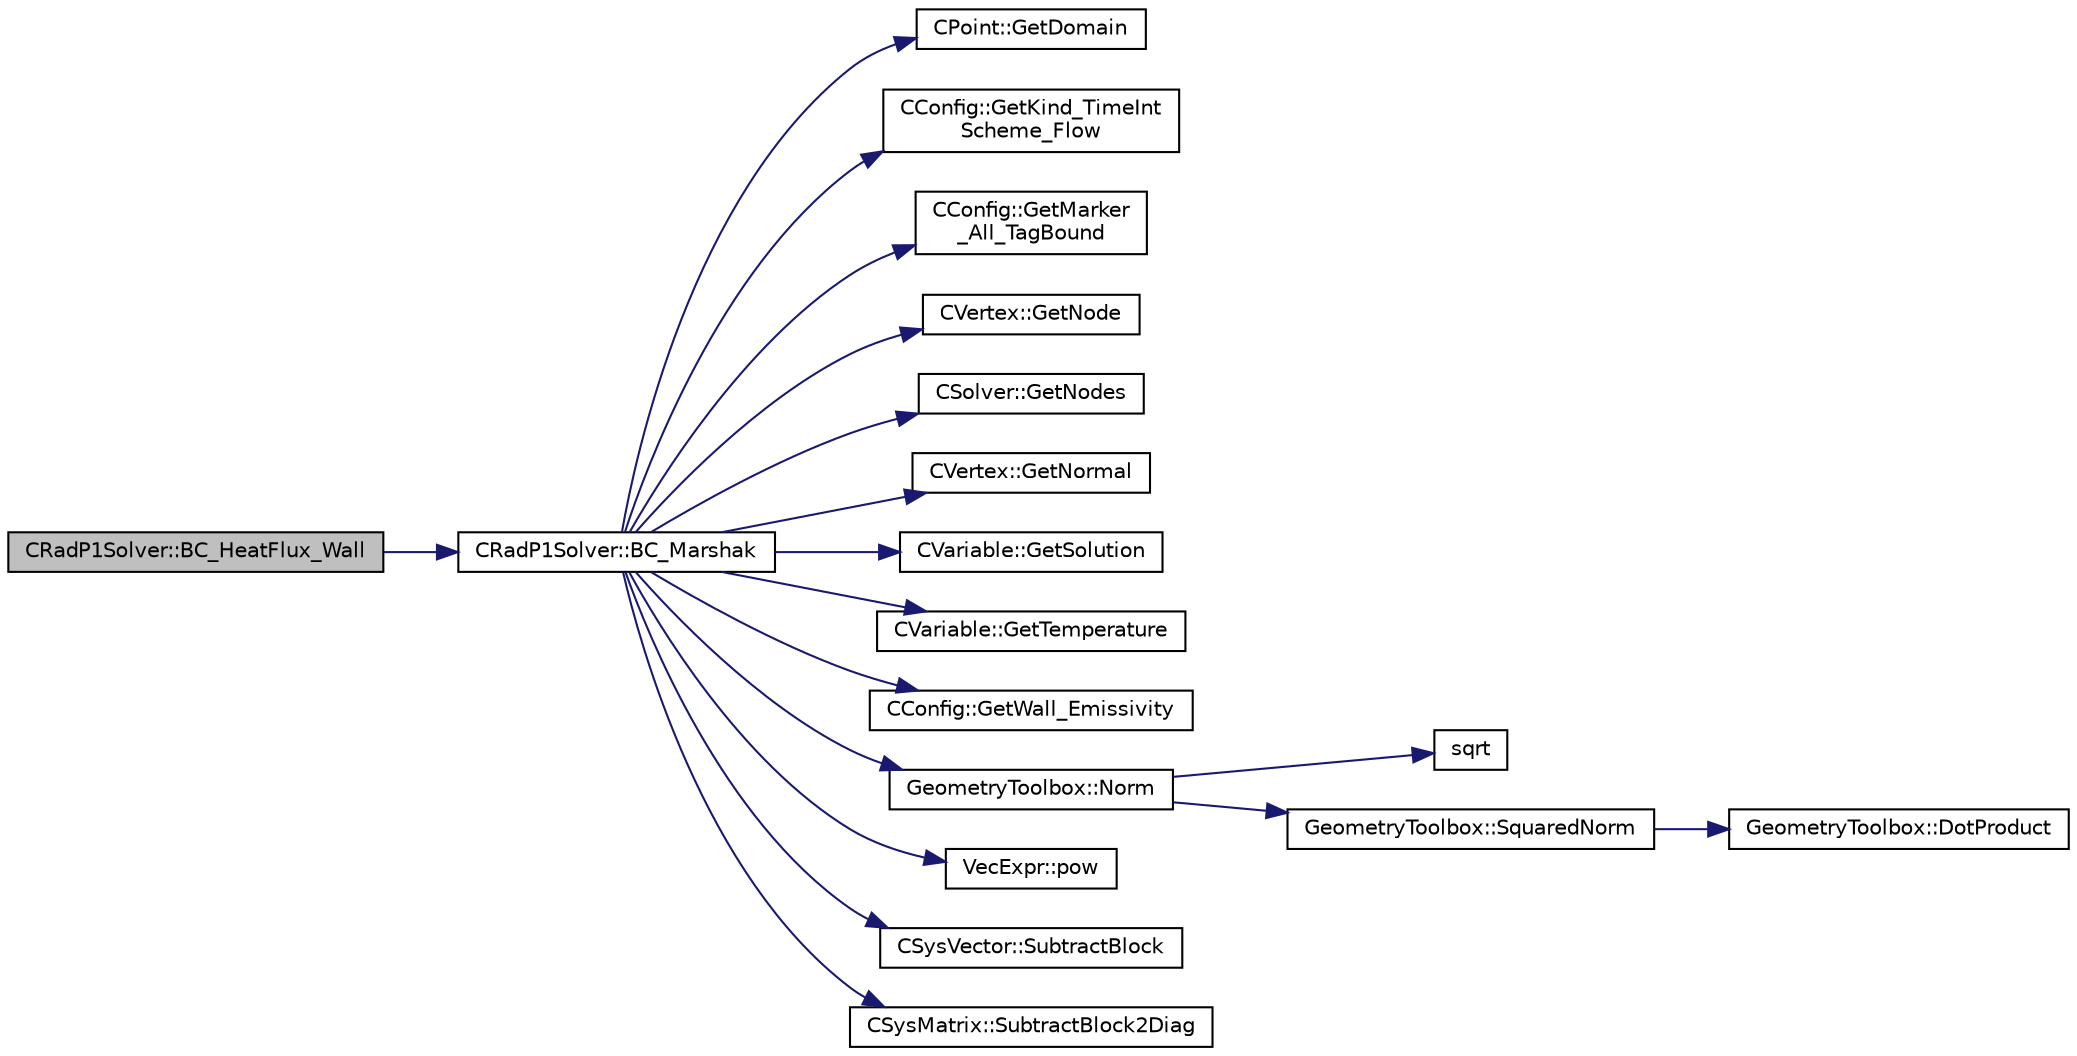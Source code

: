 digraph "CRadP1Solver::BC_HeatFlux_Wall"
{
 // LATEX_PDF_SIZE
  edge [fontname="Helvetica",fontsize="10",labelfontname="Helvetica",labelfontsize="10"];
  node [fontname="Helvetica",fontsize="10",shape=record];
  rankdir="LR";
  Node1 [label="CRadP1Solver::BC_HeatFlux_Wall",height=0.2,width=0.4,color="black", fillcolor="grey75", style="filled", fontcolor="black",tooltip="Impose the Marshak BC on Heatflux wall boundaries."];
  Node1 -> Node2 [color="midnightblue",fontsize="10",style="solid",fontname="Helvetica"];
  Node2 [label="CRadP1Solver::BC_Marshak",height=0.2,width=0.4,color="black", fillcolor="white", style="filled",URL="$classCRadP1Solver.html#abfe27f7a2dd3f371b52cfecd93acdc87",tooltip="Impose the Marshak boundary condition."];
  Node2 -> Node3 [color="midnightblue",fontsize="10",style="solid",fontname="Helvetica"];
  Node3 [label="CPoint::GetDomain",height=0.2,width=0.4,color="black", fillcolor="white", style="filled",URL="$classCPoint.html#aa58a27b602e47ddcad22ae74a5c6bc81",tooltip="For parallel computation, its indicates if a point must be computed or not."];
  Node2 -> Node4 [color="midnightblue",fontsize="10",style="solid",fontname="Helvetica"];
  Node4 [label="CConfig::GetKind_TimeInt\lScheme_Flow",height=0.2,width=0.4,color="black", fillcolor="white", style="filled",URL="$classCConfig.html#a568405f750ddcd4f702197e66b477ff9",tooltip="Get the kind of integration scheme (explicit or implicit) for the flow equations."];
  Node2 -> Node5 [color="midnightblue",fontsize="10",style="solid",fontname="Helvetica"];
  Node5 [label="CConfig::GetMarker\l_All_TagBound",height=0.2,width=0.4,color="black", fillcolor="white", style="filled",URL="$classCConfig.html#ab8c9c1f45950a29355be4ff357049440",tooltip="Get the index of the surface defined in the geometry file."];
  Node2 -> Node6 [color="midnightblue",fontsize="10",style="solid",fontname="Helvetica"];
  Node6 [label="CVertex::GetNode",height=0.2,width=0.4,color="black", fillcolor="white", style="filled",URL="$classCVertex.html#ad568da06e7191358d3a09a1bee71cdb5",tooltip="Get the node of the vertex."];
  Node2 -> Node7 [color="midnightblue",fontsize="10",style="solid",fontname="Helvetica"];
  Node7 [label="CSolver::GetNodes",height=0.2,width=0.4,color="black", fillcolor="white", style="filled",URL="$classCSolver.html#af3198e52a2ea377bb765647b5e697197",tooltip="Allow outside access to the nodes of the solver, containing conservatives, primitives,..."];
  Node2 -> Node8 [color="midnightblue",fontsize="10",style="solid",fontname="Helvetica"];
  Node8 [label="CVertex::GetNormal",height=0.2,width=0.4,color="black", fillcolor="white", style="filled",URL="$classCVertex.html#a57cacfe764770e6c0e54c278cb584f7c",tooltip="Copy the the normal vector of a face."];
  Node2 -> Node9 [color="midnightblue",fontsize="10",style="solid",fontname="Helvetica"];
  Node9 [label="CVariable::GetSolution",height=0.2,width=0.4,color="black", fillcolor="white", style="filled",URL="$classCVariable.html#a261483e39c23c1de7cb9aea7e917c121",tooltip="Get the solution."];
  Node2 -> Node10 [color="midnightblue",fontsize="10",style="solid",fontname="Helvetica"];
  Node10 [label="CVariable::GetTemperature",height=0.2,width=0.4,color="black", fillcolor="white", style="filled",URL="$classCVariable.html#a21a72a13ee2eb461b8c439c8eb4fce19",tooltip="A virtual member."];
  Node2 -> Node11 [color="midnightblue",fontsize="10",style="solid",fontname="Helvetica"];
  Node11 [label="CConfig::GetWall_Emissivity",height=0.2,width=0.4,color="black", fillcolor="white", style="filled",URL="$classCConfig.html#af892dbdc5a49a1116cce259a7aefb178",tooltip="Get the wall emissivity at a boundary."];
  Node2 -> Node12 [color="midnightblue",fontsize="10",style="solid",fontname="Helvetica"];
  Node12 [label="GeometryToolbox::Norm",height=0.2,width=0.4,color="black", fillcolor="white", style="filled",URL="$group__GeometryToolbox.html#gad8b24e50333c9a8378f7abf18222f36a",tooltip=" "];
  Node12 -> Node13 [color="midnightblue",fontsize="10",style="solid",fontname="Helvetica"];
  Node13 [label="sqrt",height=0.2,width=0.4,color="black", fillcolor="white", style="filled",URL="$group__SIMD.html#ga54a1925ab40fb4249ea255072520de35",tooltip=" "];
  Node12 -> Node14 [color="midnightblue",fontsize="10",style="solid",fontname="Helvetica"];
  Node14 [label="GeometryToolbox::SquaredNorm",height=0.2,width=0.4,color="black", fillcolor="white", style="filled",URL="$group__GeometryToolbox.html#ga98c9b9314cc6352c9bba49b8cfb4b056",tooltip=" "];
  Node14 -> Node15 [color="midnightblue",fontsize="10",style="solid",fontname="Helvetica"];
  Node15 [label="GeometryToolbox::DotProduct",height=0.2,width=0.4,color="black", fillcolor="white", style="filled",URL="$group__GeometryToolbox.html#ga7ec3e1e20fab73dbf0159fe38492cc89",tooltip=" "];
  Node2 -> Node16 [color="midnightblue",fontsize="10",style="solid",fontname="Helvetica"];
  Node16 [label="VecExpr::pow",height=0.2,width=0.4,color="black", fillcolor="white", style="filled",URL="$group__VecExpr.html#ga7fb255e1f2a1773d3cc6ff7bee1aadd2",tooltip=" "];
  Node2 -> Node17 [color="midnightblue",fontsize="10",style="solid",fontname="Helvetica"];
  Node17 [label="CSysVector::SubtractBlock",height=0.2,width=0.4,color="black", fillcolor="white", style="filled",URL="$classCSysVector.html#a71ea6ec1ebdb77535b976bb40e7659a6",tooltip="Subtract \"block\" from the vector, see AddBlock."];
  Node2 -> Node18 [color="midnightblue",fontsize="10",style="solid",fontname="Helvetica"];
  Node18 [label="CSysMatrix::SubtractBlock2Diag",height=0.2,width=0.4,color="black", fillcolor="white", style="filled",URL="$classCSysMatrix.html#a423b77066cf386dd6e4b95a656e4aadb",tooltip="Short-hand to AddBlock2Diag with alpha = -1, i.e. subtracts from the current diagonal."];
}
